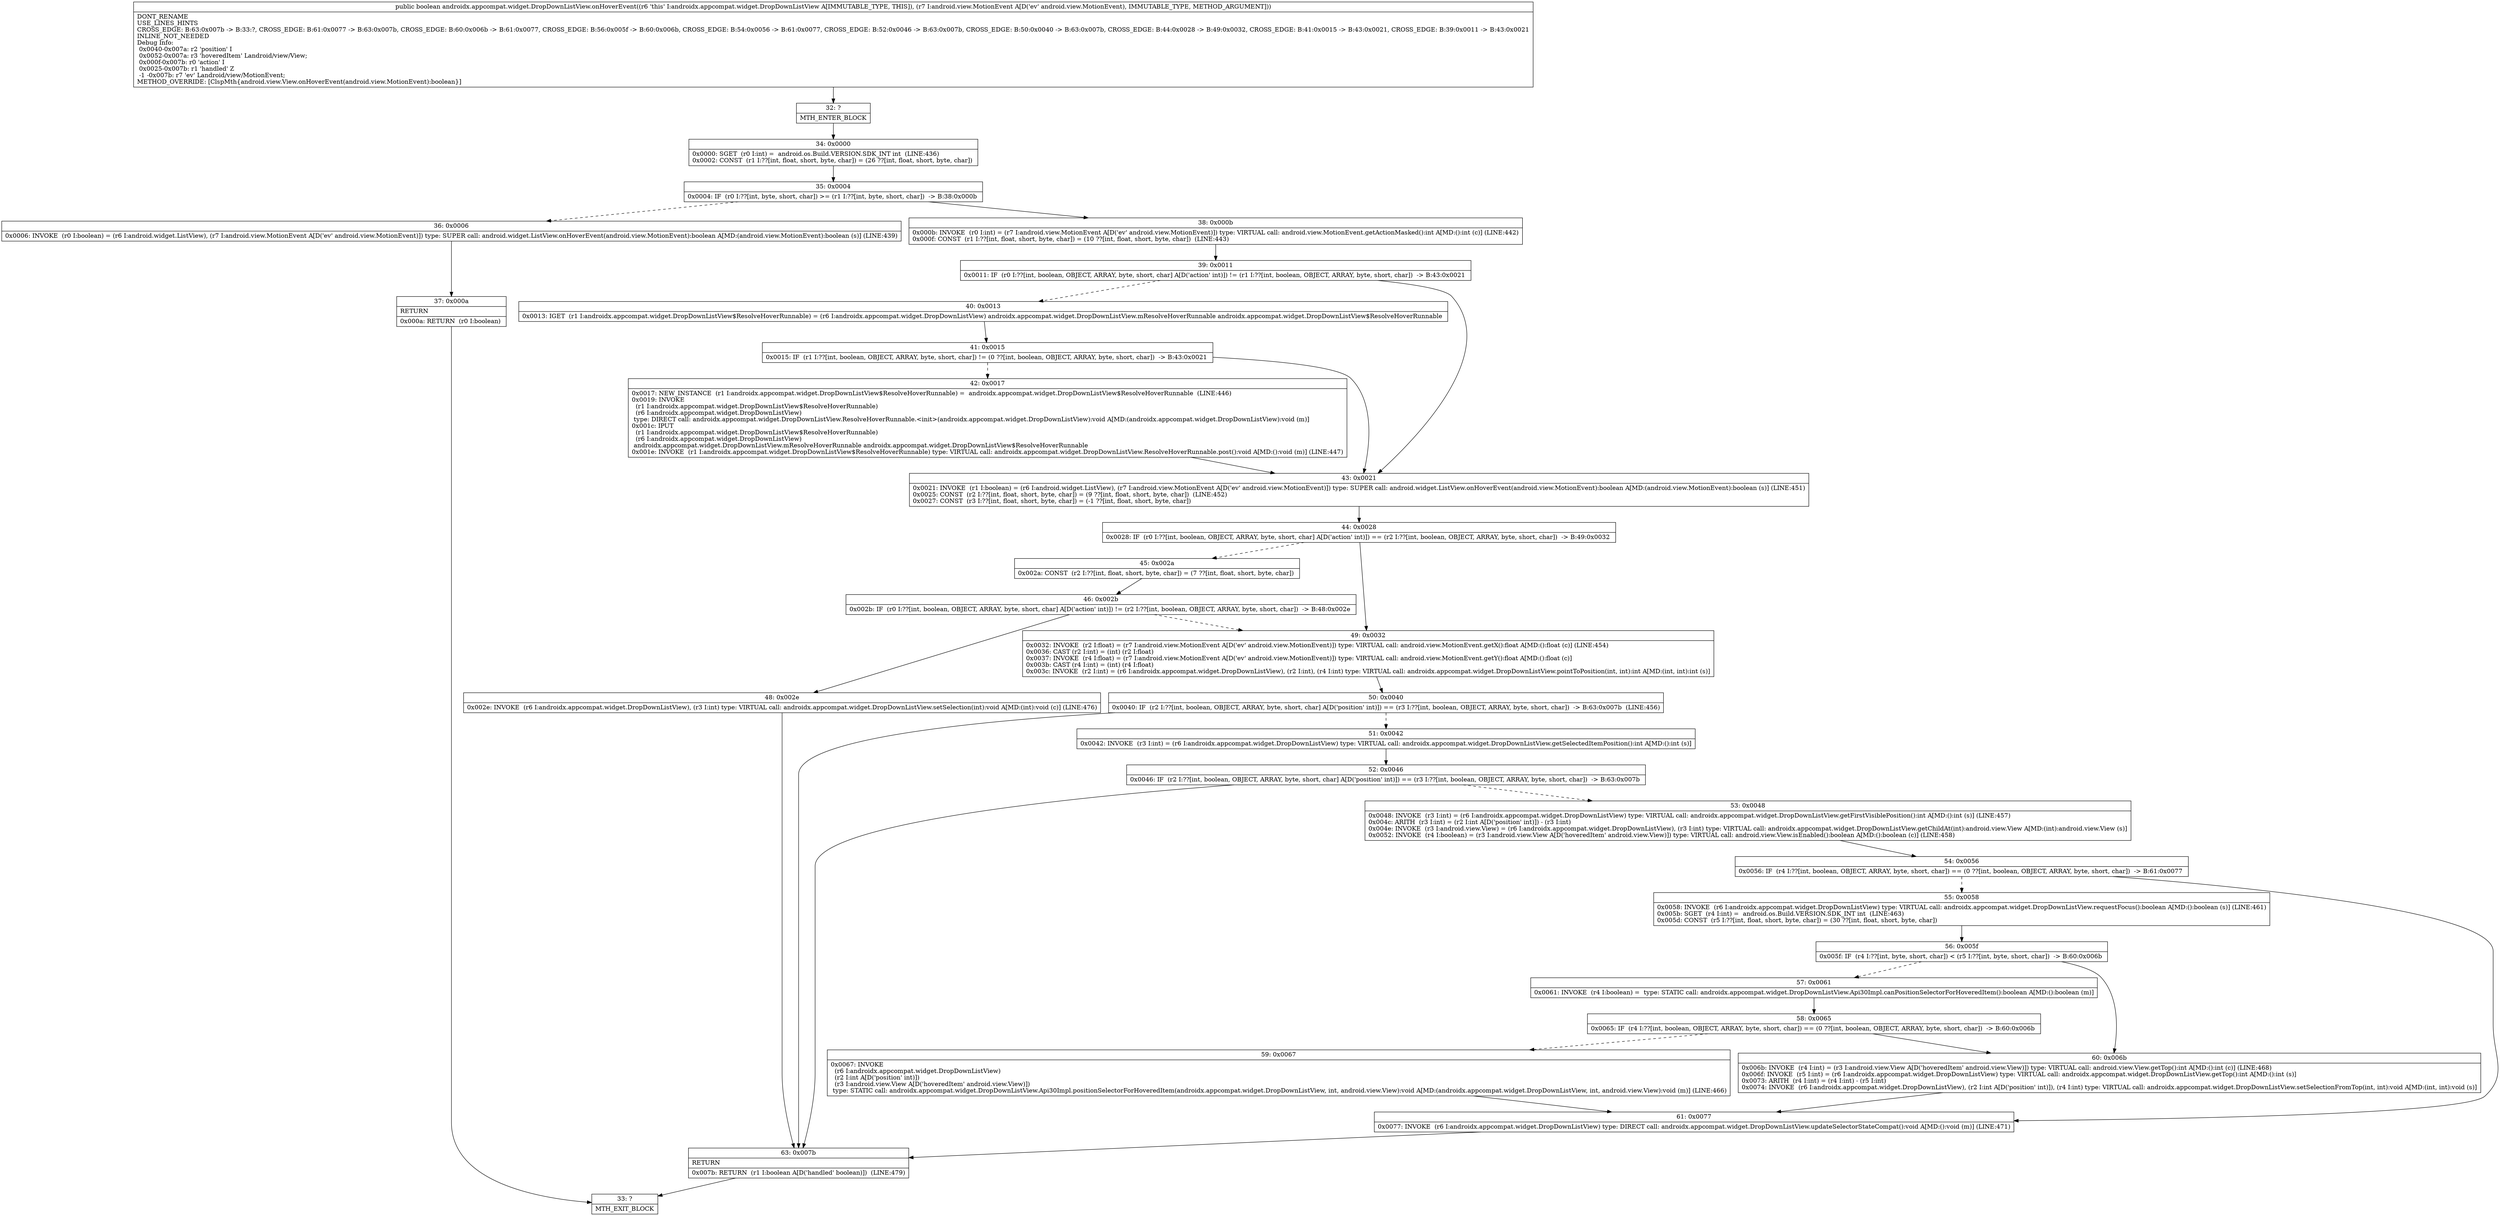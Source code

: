 digraph "CFG forandroidx.appcompat.widget.DropDownListView.onHoverEvent(Landroid\/view\/MotionEvent;)Z" {
Node_32 [shape=record,label="{32\:\ ?|MTH_ENTER_BLOCK\l}"];
Node_34 [shape=record,label="{34\:\ 0x0000|0x0000: SGET  (r0 I:int) =  android.os.Build.VERSION.SDK_INT int  (LINE:436)\l0x0002: CONST  (r1 I:??[int, float, short, byte, char]) = (26 ??[int, float, short, byte, char]) \l}"];
Node_35 [shape=record,label="{35\:\ 0x0004|0x0004: IF  (r0 I:??[int, byte, short, char]) \>= (r1 I:??[int, byte, short, char])  \-\> B:38:0x000b \l}"];
Node_36 [shape=record,label="{36\:\ 0x0006|0x0006: INVOKE  (r0 I:boolean) = (r6 I:android.widget.ListView), (r7 I:android.view.MotionEvent A[D('ev' android.view.MotionEvent)]) type: SUPER call: android.widget.ListView.onHoverEvent(android.view.MotionEvent):boolean A[MD:(android.view.MotionEvent):boolean (s)] (LINE:439)\l}"];
Node_37 [shape=record,label="{37\:\ 0x000a|RETURN\l|0x000a: RETURN  (r0 I:boolean) \l}"];
Node_33 [shape=record,label="{33\:\ ?|MTH_EXIT_BLOCK\l}"];
Node_38 [shape=record,label="{38\:\ 0x000b|0x000b: INVOKE  (r0 I:int) = (r7 I:android.view.MotionEvent A[D('ev' android.view.MotionEvent)]) type: VIRTUAL call: android.view.MotionEvent.getActionMasked():int A[MD:():int (c)] (LINE:442)\l0x000f: CONST  (r1 I:??[int, float, short, byte, char]) = (10 ??[int, float, short, byte, char])  (LINE:443)\l}"];
Node_39 [shape=record,label="{39\:\ 0x0011|0x0011: IF  (r0 I:??[int, boolean, OBJECT, ARRAY, byte, short, char] A[D('action' int)]) != (r1 I:??[int, boolean, OBJECT, ARRAY, byte, short, char])  \-\> B:43:0x0021 \l}"];
Node_40 [shape=record,label="{40\:\ 0x0013|0x0013: IGET  (r1 I:androidx.appcompat.widget.DropDownListView$ResolveHoverRunnable) = (r6 I:androidx.appcompat.widget.DropDownListView) androidx.appcompat.widget.DropDownListView.mResolveHoverRunnable androidx.appcompat.widget.DropDownListView$ResolveHoverRunnable \l}"];
Node_41 [shape=record,label="{41\:\ 0x0015|0x0015: IF  (r1 I:??[int, boolean, OBJECT, ARRAY, byte, short, char]) != (0 ??[int, boolean, OBJECT, ARRAY, byte, short, char])  \-\> B:43:0x0021 \l}"];
Node_42 [shape=record,label="{42\:\ 0x0017|0x0017: NEW_INSTANCE  (r1 I:androidx.appcompat.widget.DropDownListView$ResolveHoverRunnable) =  androidx.appcompat.widget.DropDownListView$ResolveHoverRunnable  (LINE:446)\l0x0019: INVOKE  \l  (r1 I:androidx.appcompat.widget.DropDownListView$ResolveHoverRunnable)\l  (r6 I:androidx.appcompat.widget.DropDownListView)\l type: DIRECT call: androidx.appcompat.widget.DropDownListView.ResolveHoverRunnable.\<init\>(androidx.appcompat.widget.DropDownListView):void A[MD:(androidx.appcompat.widget.DropDownListView):void (m)]\l0x001c: IPUT  \l  (r1 I:androidx.appcompat.widget.DropDownListView$ResolveHoverRunnable)\l  (r6 I:androidx.appcompat.widget.DropDownListView)\l androidx.appcompat.widget.DropDownListView.mResolveHoverRunnable androidx.appcompat.widget.DropDownListView$ResolveHoverRunnable \l0x001e: INVOKE  (r1 I:androidx.appcompat.widget.DropDownListView$ResolveHoverRunnable) type: VIRTUAL call: androidx.appcompat.widget.DropDownListView.ResolveHoverRunnable.post():void A[MD:():void (m)] (LINE:447)\l}"];
Node_43 [shape=record,label="{43\:\ 0x0021|0x0021: INVOKE  (r1 I:boolean) = (r6 I:android.widget.ListView), (r7 I:android.view.MotionEvent A[D('ev' android.view.MotionEvent)]) type: SUPER call: android.widget.ListView.onHoverEvent(android.view.MotionEvent):boolean A[MD:(android.view.MotionEvent):boolean (s)] (LINE:451)\l0x0025: CONST  (r2 I:??[int, float, short, byte, char]) = (9 ??[int, float, short, byte, char])  (LINE:452)\l0x0027: CONST  (r3 I:??[int, float, short, byte, char]) = (\-1 ??[int, float, short, byte, char]) \l}"];
Node_44 [shape=record,label="{44\:\ 0x0028|0x0028: IF  (r0 I:??[int, boolean, OBJECT, ARRAY, byte, short, char] A[D('action' int)]) == (r2 I:??[int, boolean, OBJECT, ARRAY, byte, short, char])  \-\> B:49:0x0032 \l}"];
Node_45 [shape=record,label="{45\:\ 0x002a|0x002a: CONST  (r2 I:??[int, float, short, byte, char]) = (7 ??[int, float, short, byte, char]) \l}"];
Node_46 [shape=record,label="{46\:\ 0x002b|0x002b: IF  (r0 I:??[int, boolean, OBJECT, ARRAY, byte, short, char] A[D('action' int)]) != (r2 I:??[int, boolean, OBJECT, ARRAY, byte, short, char])  \-\> B:48:0x002e \l}"];
Node_48 [shape=record,label="{48\:\ 0x002e|0x002e: INVOKE  (r6 I:androidx.appcompat.widget.DropDownListView), (r3 I:int) type: VIRTUAL call: androidx.appcompat.widget.DropDownListView.setSelection(int):void A[MD:(int):void (c)] (LINE:476)\l}"];
Node_63 [shape=record,label="{63\:\ 0x007b|RETURN\l|0x007b: RETURN  (r1 I:boolean A[D('handled' boolean)])  (LINE:479)\l}"];
Node_49 [shape=record,label="{49\:\ 0x0032|0x0032: INVOKE  (r2 I:float) = (r7 I:android.view.MotionEvent A[D('ev' android.view.MotionEvent)]) type: VIRTUAL call: android.view.MotionEvent.getX():float A[MD:():float (c)] (LINE:454)\l0x0036: CAST (r2 I:int) = (int) (r2 I:float) \l0x0037: INVOKE  (r4 I:float) = (r7 I:android.view.MotionEvent A[D('ev' android.view.MotionEvent)]) type: VIRTUAL call: android.view.MotionEvent.getY():float A[MD:():float (c)]\l0x003b: CAST (r4 I:int) = (int) (r4 I:float) \l0x003c: INVOKE  (r2 I:int) = (r6 I:androidx.appcompat.widget.DropDownListView), (r2 I:int), (r4 I:int) type: VIRTUAL call: androidx.appcompat.widget.DropDownListView.pointToPosition(int, int):int A[MD:(int, int):int (s)]\l}"];
Node_50 [shape=record,label="{50\:\ 0x0040|0x0040: IF  (r2 I:??[int, boolean, OBJECT, ARRAY, byte, short, char] A[D('position' int)]) == (r3 I:??[int, boolean, OBJECT, ARRAY, byte, short, char])  \-\> B:63:0x007b  (LINE:456)\l}"];
Node_51 [shape=record,label="{51\:\ 0x0042|0x0042: INVOKE  (r3 I:int) = (r6 I:androidx.appcompat.widget.DropDownListView) type: VIRTUAL call: androidx.appcompat.widget.DropDownListView.getSelectedItemPosition():int A[MD:():int (s)]\l}"];
Node_52 [shape=record,label="{52\:\ 0x0046|0x0046: IF  (r2 I:??[int, boolean, OBJECT, ARRAY, byte, short, char] A[D('position' int)]) == (r3 I:??[int, boolean, OBJECT, ARRAY, byte, short, char])  \-\> B:63:0x007b \l}"];
Node_53 [shape=record,label="{53\:\ 0x0048|0x0048: INVOKE  (r3 I:int) = (r6 I:androidx.appcompat.widget.DropDownListView) type: VIRTUAL call: androidx.appcompat.widget.DropDownListView.getFirstVisiblePosition():int A[MD:():int (s)] (LINE:457)\l0x004c: ARITH  (r3 I:int) = (r2 I:int A[D('position' int)]) \- (r3 I:int) \l0x004e: INVOKE  (r3 I:android.view.View) = (r6 I:androidx.appcompat.widget.DropDownListView), (r3 I:int) type: VIRTUAL call: androidx.appcompat.widget.DropDownListView.getChildAt(int):android.view.View A[MD:(int):android.view.View (s)]\l0x0052: INVOKE  (r4 I:boolean) = (r3 I:android.view.View A[D('hoveredItem' android.view.View)]) type: VIRTUAL call: android.view.View.isEnabled():boolean A[MD:():boolean (c)] (LINE:458)\l}"];
Node_54 [shape=record,label="{54\:\ 0x0056|0x0056: IF  (r4 I:??[int, boolean, OBJECT, ARRAY, byte, short, char]) == (0 ??[int, boolean, OBJECT, ARRAY, byte, short, char])  \-\> B:61:0x0077 \l}"];
Node_55 [shape=record,label="{55\:\ 0x0058|0x0058: INVOKE  (r6 I:androidx.appcompat.widget.DropDownListView) type: VIRTUAL call: androidx.appcompat.widget.DropDownListView.requestFocus():boolean A[MD:():boolean (s)] (LINE:461)\l0x005b: SGET  (r4 I:int) =  android.os.Build.VERSION.SDK_INT int  (LINE:463)\l0x005d: CONST  (r5 I:??[int, float, short, byte, char]) = (30 ??[int, float, short, byte, char]) \l}"];
Node_56 [shape=record,label="{56\:\ 0x005f|0x005f: IF  (r4 I:??[int, byte, short, char]) \< (r5 I:??[int, byte, short, char])  \-\> B:60:0x006b \l}"];
Node_57 [shape=record,label="{57\:\ 0x0061|0x0061: INVOKE  (r4 I:boolean) =  type: STATIC call: androidx.appcompat.widget.DropDownListView.Api30Impl.canPositionSelectorForHoveredItem():boolean A[MD:():boolean (m)]\l}"];
Node_58 [shape=record,label="{58\:\ 0x0065|0x0065: IF  (r4 I:??[int, boolean, OBJECT, ARRAY, byte, short, char]) == (0 ??[int, boolean, OBJECT, ARRAY, byte, short, char])  \-\> B:60:0x006b \l}"];
Node_59 [shape=record,label="{59\:\ 0x0067|0x0067: INVOKE  \l  (r6 I:androidx.appcompat.widget.DropDownListView)\l  (r2 I:int A[D('position' int)])\l  (r3 I:android.view.View A[D('hoveredItem' android.view.View)])\l type: STATIC call: androidx.appcompat.widget.DropDownListView.Api30Impl.positionSelectorForHoveredItem(androidx.appcompat.widget.DropDownListView, int, android.view.View):void A[MD:(androidx.appcompat.widget.DropDownListView, int, android.view.View):void (m)] (LINE:466)\l}"];
Node_60 [shape=record,label="{60\:\ 0x006b|0x006b: INVOKE  (r4 I:int) = (r3 I:android.view.View A[D('hoveredItem' android.view.View)]) type: VIRTUAL call: android.view.View.getTop():int A[MD:():int (c)] (LINE:468)\l0x006f: INVOKE  (r5 I:int) = (r6 I:androidx.appcompat.widget.DropDownListView) type: VIRTUAL call: androidx.appcompat.widget.DropDownListView.getTop():int A[MD:():int (s)]\l0x0073: ARITH  (r4 I:int) = (r4 I:int) \- (r5 I:int) \l0x0074: INVOKE  (r6 I:androidx.appcompat.widget.DropDownListView), (r2 I:int A[D('position' int)]), (r4 I:int) type: VIRTUAL call: androidx.appcompat.widget.DropDownListView.setSelectionFromTop(int, int):void A[MD:(int, int):void (s)]\l}"];
Node_61 [shape=record,label="{61\:\ 0x0077|0x0077: INVOKE  (r6 I:androidx.appcompat.widget.DropDownListView) type: DIRECT call: androidx.appcompat.widget.DropDownListView.updateSelectorStateCompat():void A[MD:():void (m)] (LINE:471)\l}"];
MethodNode[shape=record,label="{public boolean androidx.appcompat.widget.DropDownListView.onHoverEvent((r6 'this' I:androidx.appcompat.widget.DropDownListView A[IMMUTABLE_TYPE, THIS]), (r7 I:android.view.MotionEvent A[D('ev' android.view.MotionEvent), IMMUTABLE_TYPE, METHOD_ARGUMENT]))  | DONT_RENAME\lUSE_LINES_HINTS\lCROSS_EDGE: B:63:0x007b \-\> B:33:?, CROSS_EDGE: B:61:0x0077 \-\> B:63:0x007b, CROSS_EDGE: B:60:0x006b \-\> B:61:0x0077, CROSS_EDGE: B:56:0x005f \-\> B:60:0x006b, CROSS_EDGE: B:54:0x0056 \-\> B:61:0x0077, CROSS_EDGE: B:52:0x0046 \-\> B:63:0x007b, CROSS_EDGE: B:50:0x0040 \-\> B:63:0x007b, CROSS_EDGE: B:44:0x0028 \-\> B:49:0x0032, CROSS_EDGE: B:41:0x0015 \-\> B:43:0x0021, CROSS_EDGE: B:39:0x0011 \-\> B:43:0x0021\lINLINE_NOT_NEEDED\lDebug Info:\l  0x0040\-0x007a: r2 'position' I\l  0x0052\-0x007a: r3 'hoveredItem' Landroid\/view\/View;\l  0x000f\-0x007b: r0 'action' I\l  0x0025\-0x007b: r1 'handled' Z\l  \-1 \-0x007b: r7 'ev' Landroid\/view\/MotionEvent;\lMETHOD_OVERRIDE: [ClspMth\{android.view.View.onHoverEvent(android.view.MotionEvent):boolean\}]\l}"];
MethodNode -> Node_32;Node_32 -> Node_34;
Node_34 -> Node_35;
Node_35 -> Node_36[style=dashed];
Node_35 -> Node_38;
Node_36 -> Node_37;
Node_37 -> Node_33;
Node_38 -> Node_39;
Node_39 -> Node_40[style=dashed];
Node_39 -> Node_43;
Node_40 -> Node_41;
Node_41 -> Node_42[style=dashed];
Node_41 -> Node_43;
Node_42 -> Node_43;
Node_43 -> Node_44;
Node_44 -> Node_45[style=dashed];
Node_44 -> Node_49;
Node_45 -> Node_46;
Node_46 -> Node_48;
Node_46 -> Node_49[style=dashed];
Node_48 -> Node_63;
Node_63 -> Node_33;
Node_49 -> Node_50;
Node_50 -> Node_51[style=dashed];
Node_50 -> Node_63;
Node_51 -> Node_52;
Node_52 -> Node_53[style=dashed];
Node_52 -> Node_63;
Node_53 -> Node_54;
Node_54 -> Node_55[style=dashed];
Node_54 -> Node_61;
Node_55 -> Node_56;
Node_56 -> Node_57[style=dashed];
Node_56 -> Node_60;
Node_57 -> Node_58;
Node_58 -> Node_59[style=dashed];
Node_58 -> Node_60;
Node_59 -> Node_61;
Node_60 -> Node_61;
Node_61 -> Node_63;
}

